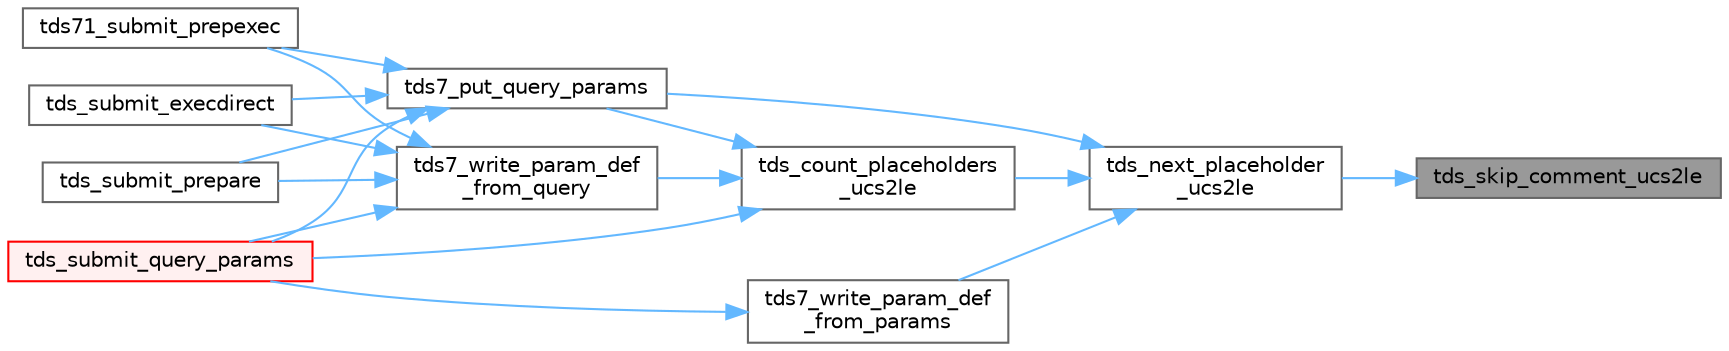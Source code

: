 digraph "tds_skip_comment_ucs2le"
{
 // LATEX_PDF_SIZE
  bgcolor="transparent";
  edge [fontname=Helvetica,fontsize=10,labelfontname=Helvetica,labelfontsize=10];
  node [fontname=Helvetica,fontsize=10,shape=box,height=0.2,width=0.4];
  rankdir="RL";
  Node1 [id="Node000001",label="tds_skip_comment_ucs2le",height=0.2,width=0.4,color="gray40", fillcolor="grey60", style="filled", fontcolor="black",tooltip="Skip a comment in a query."];
  Node1 -> Node2 [id="edge1_Node000001_Node000002",dir="back",color="steelblue1",style="solid",tooltip=" "];
  Node2 [id="Node000002",label="tds_next_placeholder\l_ucs2le",height=0.2,width=0.4,color="grey40", fillcolor="white", style="filled",URL="$a00590.html#gaaa97f8535a2babe642024a0744d271d5",tooltip="Found the next placeholder (? or @param) in a string."];
  Node2 -> Node3 [id="edge2_Node000002_Node000003",dir="back",color="steelblue1",style="solid",tooltip=" "];
  Node3 [id="Node000003",label="tds7_put_query_params",height=0.2,width=0.4,color="grey40", fillcolor="white", style="filled",URL="$a00590.html#ga6e42b4a1d1d3898229ea2fe4afc2ecec",tooltip="Output params types and query (required by sp_prepare/sp_executesql/sp_prepexec)"];
  Node3 -> Node4 [id="edge3_Node000003_Node000004",dir="back",color="steelblue1",style="solid",tooltip=" "];
  Node4 [id="Node000004",label="tds71_submit_prepexec",height=0.2,width=0.4,color="grey40", fillcolor="white", style="filled",URL="$a00590.html#ga08877c101704bebe4fa57e0849dc272d",tooltip="Creates a temporary stored procedure in the server and execute it."];
  Node3 -> Node5 [id="edge4_Node000003_Node000005",dir="back",color="steelblue1",style="solid",tooltip=" "];
  Node5 [id="Node000005",label="tds_submit_execdirect",height=0.2,width=0.4,color="grey40", fillcolor="white", style="filled",URL="$a00590.html#gae603aed795a4c5bb26ab159a11256996",tooltip="Submit a prepared query with parameters."];
  Node3 -> Node6 [id="edge5_Node000003_Node000006",dir="back",color="steelblue1",style="solid",tooltip=" "];
  Node6 [id="Node000006",label="tds_submit_prepare",height=0.2,width=0.4,color="grey40", fillcolor="white", style="filled",URL="$a00590.html#ga74eb08c3a1c85be8ac9db428842c8b9d",tooltip="Creates a temporary stored procedure in the server."];
  Node3 -> Node7 [id="edge6_Node000003_Node000007",dir="back",color="steelblue1",style="solid",tooltip=" "];
  Node7 [id="Node000007",label="tds_submit_query_params",height=0.2,width=0.4,color="red", fillcolor="#FFF0F0", style="filled",URL="$a00590.html#ga95e0fccedc459a4404f496eec74a369a",tooltip="Sends a language string to the database server for processing."];
  Node2 -> Node28 [id="edge7_Node000002_Node000028",dir="back",color="steelblue1",style="solid",tooltip=" "];
  Node28 [id="Node000028",label="tds7_write_param_def\l_from_params",height=0.2,width=0.4,color="grey40", fillcolor="white", style="filled",URL="$a00590.html#ga6513afd79629f7a928e1d3da9f56dee1",tooltip="Write string with parameters definition, useful for TDS7+."];
  Node28 -> Node7 [id="edge8_Node000028_Node000007",dir="back",color="steelblue1",style="solid",tooltip=" "];
  Node2 -> Node29 [id="edge9_Node000002_Node000029",dir="back",color="steelblue1",style="solid",tooltip=" "];
  Node29 [id="Node000029",label="tds_count_placeholders\l_ucs2le",height=0.2,width=0.4,color="grey40", fillcolor="white", style="filled",URL="$a00590.html#ga0cd19215e9169ea299a6c9cbf5b2fb60",tooltip="Count the number of placeholders ('?') in a query."];
  Node29 -> Node3 [id="edge10_Node000029_Node000003",dir="back",color="steelblue1",style="solid",tooltip=" "];
  Node29 -> Node30 [id="edge11_Node000029_Node000030",dir="back",color="steelblue1",style="solid",tooltip=" "];
  Node30 [id="Node000030",label="tds7_write_param_def\l_from_query",height=0.2,width=0.4,color="grey40", fillcolor="white", style="filled",URL="$a00590.html#ga24345856c16b15aa3e84459c2f551320",tooltip="Write string with parameters definition, useful for TDS7+."];
  Node30 -> Node4 [id="edge12_Node000030_Node000004",dir="back",color="steelblue1",style="solid",tooltip=" "];
  Node30 -> Node5 [id="edge13_Node000030_Node000005",dir="back",color="steelblue1",style="solid",tooltip=" "];
  Node30 -> Node6 [id="edge14_Node000030_Node000006",dir="back",color="steelblue1",style="solid",tooltip=" "];
  Node30 -> Node7 [id="edge15_Node000030_Node000007",dir="back",color="steelblue1",style="solid",tooltip=" "];
  Node29 -> Node7 [id="edge16_Node000029_Node000007",dir="back",color="steelblue1",style="solid",tooltip=" "];
}
